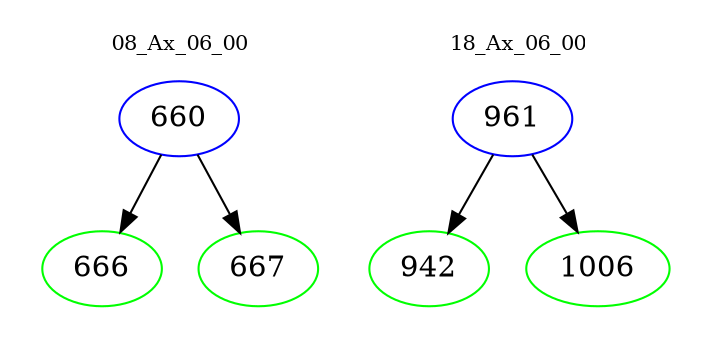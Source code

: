 digraph{
subgraph cluster_0 {
color = white
label = "08_Ax_06_00";
fontsize=10;
T0_660 [label="660", color="blue"]
T0_660 -> T0_666 [color="black"]
T0_666 [label="666", color="green"]
T0_660 -> T0_667 [color="black"]
T0_667 [label="667", color="green"]
}
subgraph cluster_1 {
color = white
label = "18_Ax_06_00";
fontsize=10;
T1_961 [label="961", color="blue"]
T1_961 -> T1_942 [color="black"]
T1_942 [label="942", color="green"]
T1_961 -> T1_1006 [color="black"]
T1_1006 [label="1006", color="green"]
}
}
